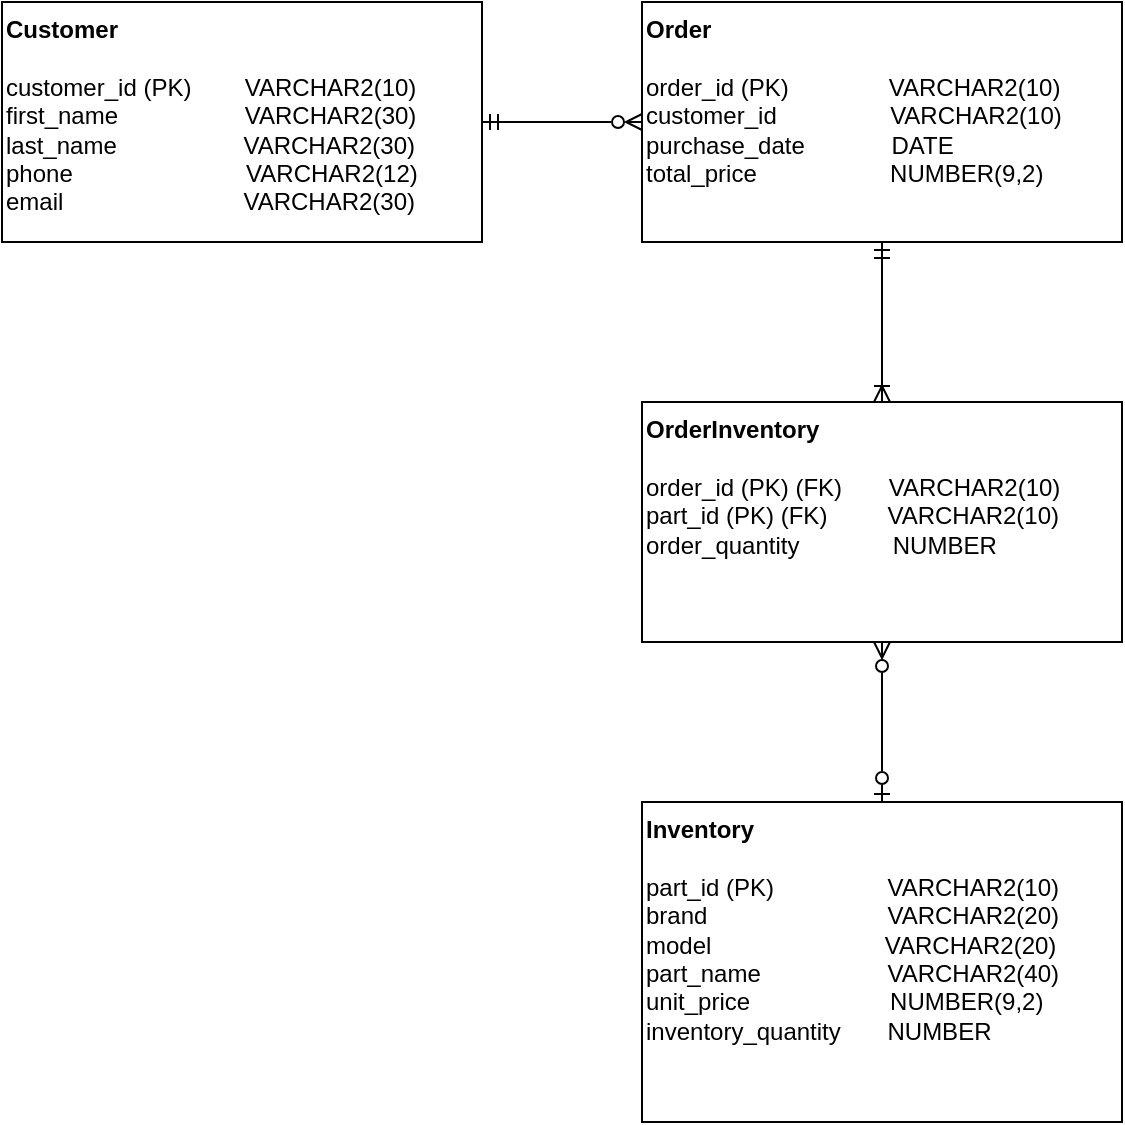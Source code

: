 <mxfile version="26.2.2">
  <diagram id="R2lEEEUBdFMjLlhIrx00" name="Page-1">
    <mxGraphModel dx="1044" dy="722" grid="1" gridSize="10" guides="1" tooltips="1" connect="1" arrows="1" fold="1" page="1" pageScale="1" pageWidth="850" pageHeight="1100" math="0" shadow="0" extFonts="Permanent Marker^https://fonts.googleapis.com/css?family=Permanent+Marker">
      <root>
        <mxCell id="0" />
        <mxCell id="1" parent="0" />
        <mxCell id="tUN0nZfE5zfxm_YNgsxO-15" style="edgeStyle=orthogonalEdgeStyle;rounded=0;orthogonalLoop=1;jettySize=auto;html=1;exitX=1;exitY=0.5;exitDx=0;exitDy=0;entryX=0;entryY=0.5;entryDx=0;entryDy=0;endArrow=ERzeroToMany;endFill=0;startArrow=ERmandOne;startFill=0;" edge="1" parent="1" source="tUN0nZfE5zfxm_YNgsxO-9" target="tUN0nZfE5zfxm_YNgsxO-12">
          <mxGeometry relative="1" as="geometry" />
        </mxCell>
        <mxCell id="tUN0nZfE5zfxm_YNgsxO-9" value="&lt;b&gt;Customer&lt;/b&gt;&lt;div&gt;&lt;br&gt;&lt;/div&gt;&lt;div&gt;customer_id (PK)&amp;nbsp; &amp;nbsp; &amp;nbsp; &amp;nbsp;&amp;nbsp;&lt;span style=&quot;background-color: transparent; color: light-dark(rgb(0, 0, 0), rgb(255, 255, 255));&quot;&gt;VARCHAR2(10)&lt;/span&gt;&lt;/div&gt;&lt;div&gt;first_name&amp;nbsp; &amp;nbsp; &amp;nbsp; &amp;nbsp; &amp;nbsp; &amp;nbsp; &amp;nbsp; &amp;nbsp; &amp;nbsp; &amp;nbsp;VARCHAR2(30)&lt;/div&gt;&lt;div&gt;last_name&lt;span style=&quot;background-color: transparent; color: light-dark(rgb(0, 0, 0), rgb(255, 255, 255));&quot;&gt;&amp;nbsp; &amp;nbsp; &amp;nbsp; &amp;nbsp; &amp;nbsp; &amp;nbsp; &amp;nbsp; &amp;nbsp; &amp;nbsp; &amp;nbsp;VARCHAR2(30)&lt;/span&gt;&lt;/div&gt;&lt;div&gt;phone&lt;span style=&quot;background-color: transparent; color: light-dark(rgb(0, 0, 0), rgb(255, 255, 255));&quot;&gt;&amp;nbsp; &amp;nbsp; &amp;nbsp; &amp;nbsp; &amp;nbsp; &amp;nbsp; &amp;nbsp; &amp;nbsp; &amp;nbsp; &amp;nbsp; &amp;nbsp; &amp;nbsp; &amp;nbsp; VARCHAR2(12)&lt;/span&gt;&lt;/div&gt;&lt;div&gt;email&lt;span style=&quot;background-color: transparent; color: light-dark(rgb(0, 0, 0), rgb(255, 255, 255));&quot;&gt;&amp;nbsp; &amp;nbsp; &amp;nbsp; &amp;nbsp; &amp;nbsp; &amp;nbsp; &amp;nbsp; &amp;nbsp; &amp;nbsp; &amp;nbsp; &amp;nbsp; &amp;nbsp; &amp;nbsp; &amp;nbsp;VARCHAR2(30)&lt;/span&gt;&lt;/div&gt;" style="rounded=0;whiteSpace=wrap;html=1;align=left;verticalAlign=top;" vertex="1" parent="1">
          <mxGeometry x="120" y="80" width="240" height="120" as="geometry" />
        </mxCell>
        <mxCell id="tUN0nZfE5zfxm_YNgsxO-10" value="&lt;div&gt;&lt;b&gt;Inventory&lt;/b&gt;&lt;/div&gt;&lt;div&gt;&lt;br&gt;&lt;/div&gt;&lt;div&gt;part_id (PK)&amp;nbsp; &amp;nbsp; &amp;nbsp; &amp;nbsp; &amp;nbsp; &amp;nbsp; &amp;nbsp; &amp;nbsp; &amp;nbsp;&lt;span style=&quot;background-color: transparent; color: light-dark(rgb(0, 0, 0), rgb(255, 255, 255));&quot;&gt;VARCHAR2(10)&lt;/span&gt;&lt;/div&gt;&lt;div&gt;brand&lt;span style=&quot;background-color: transparent; color: light-dark(rgb(0, 0, 0), rgb(255, 255, 255));&quot;&gt;&amp;nbsp; &amp;nbsp; &amp;nbsp; &amp;nbsp; &amp;nbsp; &amp;nbsp; &amp;nbsp; &amp;nbsp; &amp;nbsp; &amp;nbsp; &amp;nbsp; &amp;nbsp; &amp;nbsp; &amp;nbsp;VARCHAR2(20)&lt;/span&gt;&lt;/div&gt;&lt;div&gt;model&lt;span style=&quot;background-color: transparent; color: light-dark(rgb(0, 0, 0), rgb(255, 255, 255));&quot;&gt;&amp;nbsp; &amp;nbsp; &amp;nbsp; &amp;nbsp; &amp;nbsp; &amp;nbsp; &amp;nbsp; &amp;nbsp; &amp;nbsp; &amp;nbsp; &amp;nbsp; &amp;nbsp; &amp;nbsp; VARCHAR2(20)&lt;/span&gt;&lt;/div&gt;&lt;div&gt;part_name&lt;span style=&quot;background-color: transparent; color: light-dark(rgb(0, 0, 0), rgb(255, 255, 255));&quot;&gt;&amp;nbsp; &amp;nbsp; &amp;nbsp; &amp;nbsp; &amp;nbsp; &amp;nbsp; &amp;nbsp; &amp;nbsp; &amp;nbsp; &amp;nbsp;VARCHAR2(40)&lt;/span&gt;&lt;/div&gt;&lt;div&gt;unit_price&amp;nbsp; &amp;nbsp; &amp;nbsp; &amp;nbsp; &amp;nbsp; &amp;nbsp; &amp;nbsp; &amp;nbsp; &amp;nbsp; &amp;nbsp; &amp;nbsp;NUMBER(9,2)&lt;/div&gt;&lt;div&gt;inventory_quantity&amp;nbsp; &amp;nbsp; &amp;nbsp; &amp;nbsp;NUMBER&lt;/div&gt;" style="rounded=0;whiteSpace=wrap;html=1;align=left;verticalAlign=top;" vertex="1" parent="1">
          <mxGeometry x="440" y="480" width="240" height="160" as="geometry" />
        </mxCell>
        <mxCell id="tUN0nZfE5zfxm_YNgsxO-12" value="&lt;b&gt;Order&lt;/b&gt;&lt;div&gt;&lt;br&gt;&lt;/div&gt;&lt;div&gt;order_id (PK)&lt;span style=&quot;background-color: transparent; color: light-dark(rgb(0, 0, 0), rgb(255, 255, 255));&quot;&gt;&amp;nbsp; &amp;nbsp; &amp;nbsp; &amp;nbsp; &amp;nbsp; &amp;nbsp; &amp;nbsp; &amp;nbsp;&lt;/span&gt;&lt;span style=&quot;background-color: transparent; color: light-dark(rgb(0, 0, 0), rgb(255, 255, 255));&quot;&gt;VARCHAR2(10)&lt;/span&gt;&lt;/div&gt;&lt;div&gt;customer_id&lt;span style=&quot;background-color: transparent; color: light-dark(rgb(0, 0, 0), rgb(255, 255, 255));&quot;&gt;&amp;nbsp; &amp;nbsp; &amp;nbsp; &amp;nbsp; &amp;nbsp; &amp;nbsp; &amp;nbsp; &amp;nbsp; &amp;nbsp;&lt;/span&gt;&lt;span style=&quot;background-color: transparent; color: light-dark(rgb(0, 0, 0), rgb(255, 255, 255));&quot;&gt;VARCHAR2(10)&lt;/span&gt;&lt;/div&gt;&lt;div&gt;purchase_date&amp;nbsp; &amp;nbsp; &amp;nbsp; &amp;nbsp; &amp;nbsp; &amp;nbsp; &amp;nbsp;DATE&lt;/div&gt;&lt;div&gt;total_price&lt;span style=&quot;background-color: transparent; color: light-dark(rgb(0, 0, 0), rgb(255, 255, 255));&quot;&gt;&amp;nbsp; &amp;nbsp; &amp;nbsp; &amp;nbsp; &amp;nbsp; &amp;nbsp; &amp;nbsp; &amp;nbsp; &amp;nbsp; &amp;nbsp; NUMBER(9,2)&lt;/span&gt;&lt;/div&gt;" style="rounded=0;whiteSpace=wrap;html=1;align=left;verticalAlign=top;" vertex="1" parent="1">
          <mxGeometry x="440" y="80" width="240" height="120" as="geometry" />
        </mxCell>
        <mxCell id="tUN0nZfE5zfxm_YNgsxO-13" value="&lt;b&gt;OrderInventory&lt;/b&gt;&lt;div&gt;&lt;br&gt;&lt;/div&gt;&lt;div&gt;order_id (PK) (FK)&lt;span style=&quot;background-color: transparent; color: light-dark(rgb(0, 0, 0), rgb(255, 255, 255));&quot;&gt;&amp;nbsp; &amp;nbsp; &amp;nbsp; &amp;nbsp;&lt;/span&gt;&lt;span style=&quot;background-color: transparent; color: light-dark(rgb(0, 0, 0), rgb(255, 255, 255));&quot;&gt;VARCHAR2(10)&lt;/span&gt;&lt;/div&gt;&lt;div&gt;part_id (PK) (FK)&amp;nbsp; &amp;nbsp; &amp;nbsp; &amp;nbsp; &amp;nbsp;&lt;span style=&quot;color: light-dark(rgb(0, 0, 0), rgb(255, 255, 255)); background-color: transparent;&quot;&gt;VARCHAR2(10)&lt;/span&gt;&lt;/div&gt;&lt;div&gt;order_quantity&amp;nbsp; &amp;nbsp; &amp;nbsp; &amp;nbsp; &amp;nbsp; &amp;nbsp; &amp;nbsp; NUMBER&lt;span style=&quot;color: light-dark(rgb(0, 0, 0), rgb(255, 255, 255)); background-color: transparent;&quot;&gt;&lt;/span&gt;&lt;/div&gt;" style="rounded=0;whiteSpace=wrap;html=1;align=left;verticalAlign=top;" vertex="1" parent="1">
          <mxGeometry x="440" y="280" width="240" height="120" as="geometry" />
        </mxCell>
        <mxCell id="tUN0nZfE5zfxm_YNgsxO-16" value="" style="endArrow=ERmandOne;html=1;rounded=0;entryX=0.5;entryY=1;entryDx=0;entryDy=0;endFill=0;startFill=0;startArrow=ERoneToMany;" edge="1" parent="1" source="tUN0nZfE5zfxm_YNgsxO-13" target="tUN0nZfE5zfxm_YNgsxO-12">
          <mxGeometry width="50" height="50" relative="1" as="geometry">
            <mxPoint x="400" y="450" as="sourcePoint" />
            <mxPoint x="450" y="400" as="targetPoint" />
          </mxGeometry>
        </mxCell>
        <mxCell id="tUN0nZfE5zfxm_YNgsxO-17" value="" style="endArrow=ERzeroToMany;html=1;rounded=0;entryX=0.5;entryY=1;entryDx=0;entryDy=0;exitX=0.5;exitY=0;exitDx=0;exitDy=0;endFill=0;startArrow=ERzeroToOne;startFill=0;" edge="1" parent="1" source="tUN0nZfE5zfxm_YNgsxO-10" target="tUN0nZfE5zfxm_YNgsxO-13">
          <mxGeometry width="50" height="50" relative="1" as="geometry">
            <mxPoint x="320" y="500" as="sourcePoint" />
            <mxPoint x="370" y="450" as="targetPoint" />
          </mxGeometry>
        </mxCell>
      </root>
    </mxGraphModel>
  </diagram>
</mxfile>
